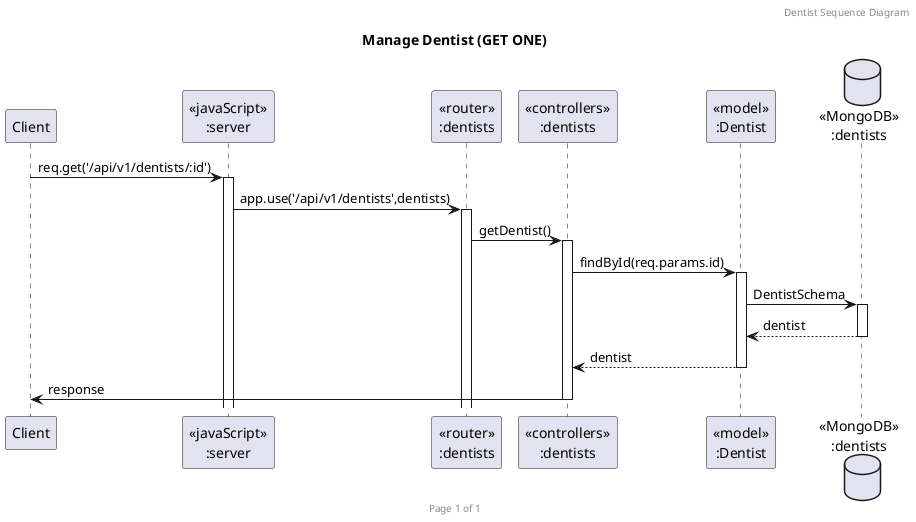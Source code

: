 @startuml Manage Dentist (GET ONE)

header Dentist Sequence Diagram
footer Page %page% of %lastpage%
title "Manage Dentist (GET ONE)"

participant "Client" as client
participant "<<javaScript>>\n:server" as server
participant "<<router>>\n:dentists" as routerDentists
participant "<<controllers>>\n:dentists" as controllersDentists
participant "<<model>>\n:Dentist" as modelDentists
database "<<MongoDB>>\n:dentists" as DentistsDatabase

client->server ++:req.get('/api/v1/dentists/:id')
server->routerDentists ++:app.use('/api/v1/dentists',dentists)
routerDentists -> controllersDentists ++:getDentist()
controllersDentists->modelDentists ++:findById(req.params.id)
modelDentists ->DentistsDatabase ++:DentistSchema
DentistsDatabase --> modelDentists --:dentist
controllersDentists <-- modelDentists --:dentist
controllersDentists->client --:response

@enduml